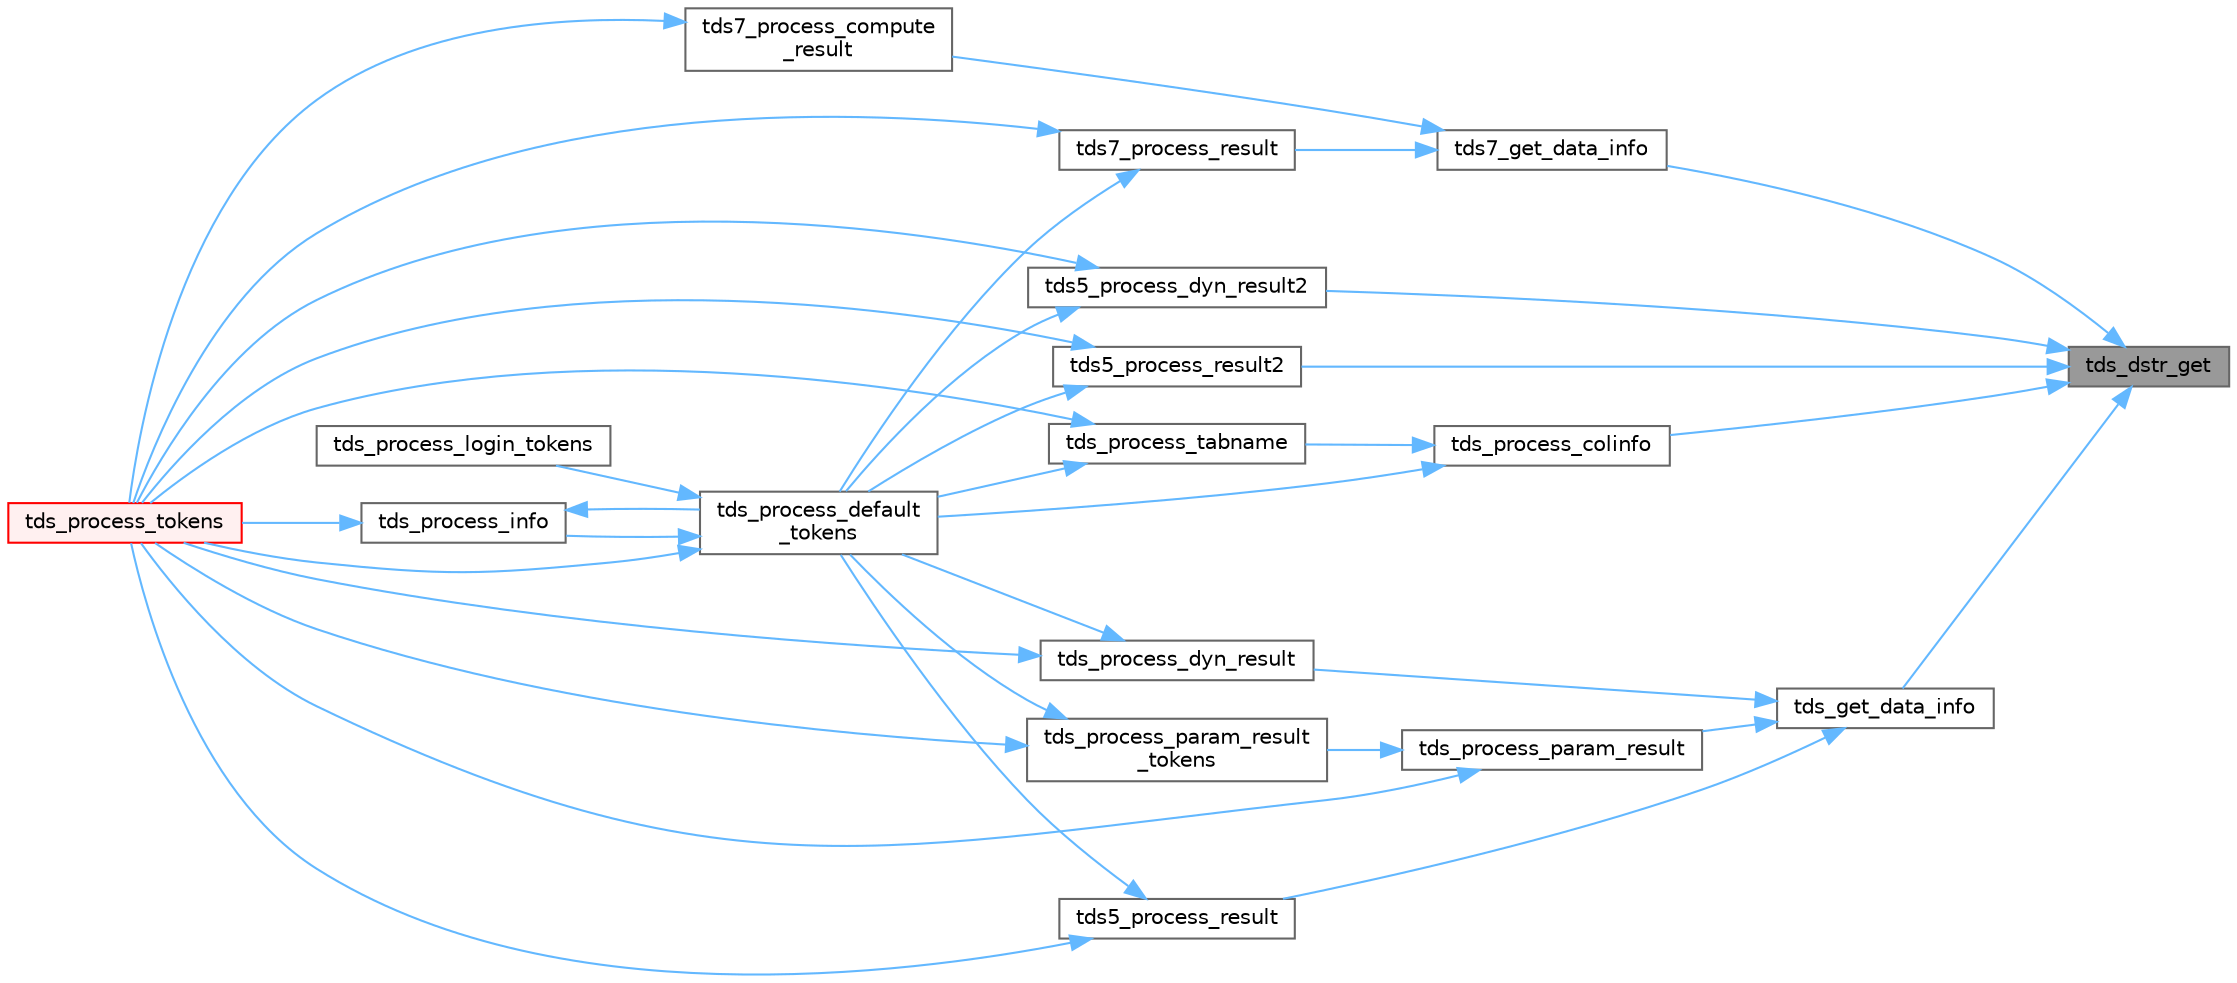 digraph "tds_dstr_get"
{
 // LATEX_PDF_SIZE
  bgcolor="transparent";
  edge [fontname=Helvetica,fontsize=10,labelfontname=Helvetica,labelfontsize=10];
  node [fontname=Helvetica,fontsize=10,shape=box,height=0.2,width=0.4];
  rankdir="RL";
  Node1 [id="Node000001",label="tds_dstr_get",height=0.2,width=0.4,color="gray40", fillcolor="grey60", style="filled", fontcolor="black",tooltip="Reads a string from wire and put in a DSTR."];
  Node1 -> Node2 [id="edge1_Node000001_Node000002",dir="back",color="steelblue1",style="solid",tooltip=" "];
  Node2 [id="Node000002",label="tds5_process_dyn_result2",height=0.2,width=0.4,color="grey40", fillcolor="white", style="filled",URL="$a00592.html#gae688b515631141acfbc41bbb91c8b921",tooltip="Process new TDS 5.0 token for describing output parameters."];
  Node2 -> Node3 [id="edge2_Node000002_Node000003",dir="back",color="steelblue1",style="solid",tooltip=" "];
  Node3 [id="Node000003",label="tds_process_default\l_tokens",height=0.2,width=0.4,color="grey40", fillcolor="white", style="filled",URL="$a00592.html#ga39453d084f3f780ac4602d4abf2839f7",tooltip="tds_process_default_tokens() is a catch all function that is called to process tokens not known to ot..."];
  Node3 -> Node4 [id="edge3_Node000003_Node000004",dir="back",color="steelblue1",style="solid",tooltip=" "];
  Node4 [id="Node000004",label="tds_process_info",height=0.2,width=0.4,color="grey40", fillcolor="white", style="filled",URL="$a00592.html#ga65a2316369529731732f200c190d05d6",tooltip="tds_process_info() is called for INFO, ERR, or EED tokens and is responsible for calling the CLI's me..."];
  Node4 -> Node3 [id="edge4_Node000004_Node000003",dir="back",color="steelblue1",style="solid",tooltip=" "];
  Node4 -> Node5 [id="edge5_Node000004_Node000005",dir="back",color="steelblue1",style="solid",tooltip=" "];
  Node5 [id="Node000005",label="tds_process_tokens",height=0.2,width=0.4,color="red", fillcolor="#FFF0F0", style="filled",URL="$a00592.html#gabfc9de1d1fe718818caf63a4be4035a6",tooltip="process all streams."];
  Node3 -> Node35 [id="edge6_Node000003_Node000035",dir="back",color="steelblue1",style="solid",tooltip=" "];
  Node35 [id="Node000035",label="tds_process_login_tokens",height=0.2,width=0.4,color="grey40", fillcolor="white", style="filled",URL="$a00592.html#ga93945b42d45ee28ae1296b35a1c1e9bb",tooltip="tds_process_login_tokens() is called after sending the login packet to the server."];
  Node3 -> Node5 [id="edge7_Node000003_Node000005",dir="back",color="steelblue1",style="solid",tooltip=" "];
  Node2 -> Node5 [id="edge8_Node000002_Node000005",dir="back",color="steelblue1",style="solid",tooltip=" "];
  Node1 -> Node36 [id="edge9_Node000001_Node000036",dir="back",color="steelblue1",style="solid",tooltip=" "];
  Node36 [id="Node000036",label="tds5_process_result2",height=0.2,width=0.4,color="grey40", fillcolor="white", style="filled",URL="$a00592.html#gabe2bdd5a41ce067cb31aef18ff81cb1c",tooltip="tds5_process_result2() is the new TDS 5.0 result set processing routine."];
  Node36 -> Node3 [id="edge10_Node000036_Node000003",dir="back",color="steelblue1",style="solid",tooltip=" "];
  Node36 -> Node5 [id="edge11_Node000036_Node000005",dir="back",color="steelblue1",style="solid",tooltip=" "];
  Node1 -> Node37 [id="edge12_Node000001_Node000037",dir="back",color="steelblue1",style="solid",tooltip=" "];
  Node37 [id="Node000037",label="tds7_get_data_info",height=0.2,width=0.4,color="grey40", fillcolor="white", style="filled",URL="$a00592.html#ga07cee55fd522cca16fb59b7a8f0b1376",tooltip="Reads data information from wire."];
  Node37 -> Node38 [id="edge13_Node000037_Node000038",dir="back",color="steelblue1",style="solid",tooltip=" "];
  Node38 [id="Node000038",label="tds7_process_compute\l_result",height=0.2,width=0.4,color="grey40", fillcolor="white", style="filled",URL="$a00592.html#ga6728e344caa20aea1def85f58dea138b",tooltip="tds7_process_compute_result() processes compute result sets for TDS 7/8."];
  Node38 -> Node5 [id="edge14_Node000038_Node000005",dir="back",color="steelblue1",style="solid",tooltip=" "];
  Node37 -> Node39 [id="edge15_Node000037_Node000039",dir="back",color="steelblue1",style="solid",tooltip=" "];
  Node39 [id="Node000039",label="tds7_process_result",height=0.2,width=0.4,color="grey40", fillcolor="white", style="filled",URL="$a00592.html#gaca56fc22d65a24a96d1bef310ade73aa",tooltip="tds7_process_result() is the TDS 7.0 result set processing routine."];
  Node39 -> Node3 [id="edge16_Node000039_Node000003",dir="back",color="steelblue1",style="solid",tooltip=" "];
  Node39 -> Node5 [id="edge17_Node000039_Node000005",dir="back",color="steelblue1",style="solid",tooltip=" "];
  Node1 -> Node40 [id="edge18_Node000001_Node000040",dir="back",color="steelblue1",style="solid",tooltip=" "];
  Node40 [id="Node000040",label="tds_get_data_info",height=0.2,width=0.4,color="grey40", fillcolor="white", style="filled",URL="$a00592.html#gad9b6b86f48be077fb44ac603845a0c27",tooltip="Reads data metadata from wire."];
  Node40 -> Node41 [id="edge19_Node000040_Node000041",dir="back",color="steelblue1",style="solid",tooltip=" "];
  Node41 [id="Node000041",label="tds5_process_result",height=0.2,width=0.4,color="grey40", fillcolor="white", style="filled",URL="$a00592.html#ga547b2f48659f77a69aa802d861ac827d",tooltip="tds5_process_result() is the TDS 5.0 result set processing routine."];
  Node41 -> Node3 [id="edge20_Node000041_Node000003",dir="back",color="steelblue1",style="solid",tooltip=" "];
  Node41 -> Node5 [id="edge21_Node000041_Node000005",dir="back",color="steelblue1",style="solid",tooltip=" "];
  Node40 -> Node42 [id="edge22_Node000040_Node000042",dir="back",color="steelblue1",style="solid",tooltip=" "];
  Node42 [id="Node000042",label="tds_process_dyn_result",height=0.2,width=0.4,color="grey40", fillcolor="white", style="filled",URL="$a00592.html#ga416cf119c1d4a0fca27dc5b50c261358",tooltip="Process results from dynamic."];
  Node42 -> Node3 [id="edge23_Node000042_Node000003",dir="back",color="steelblue1",style="solid",tooltip=" "];
  Node42 -> Node5 [id="edge24_Node000042_Node000005",dir="back",color="steelblue1",style="solid",tooltip=" "];
  Node40 -> Node43 [id="edge25_Node000040_Node000043",dir="back",color="steelblue1",style="solid",tooltip=" "];
  Node43 [id="Node000043",label="tds_process_param_result",height=0.2,width=0.4,color="grey40", fillcolor="white", style="filled",URL="$a00592.html#gacb3354443bcefe7a500a500a4904cc05",tooltip="process output parameters of a stored procedure."];
  Node43 -> Node44 [id="edge26_Node000043_Node000044",dir="back",color="steelblue1",style="solid",tooltip=" "];
  Node44 [id="Node000044",label="tds_process_param_result\l_tokens",height=0.2,width=0.4,color="grey40", fillcolor="white", style="filled",URL="$a00592.html#ga9fdef8228d29cab7fa9098f07fa73fba",tooltip="Process parameters from networks."];
  Node44 -> Node3 [id="edge27_Node000044_Node000003",dir="back",color="steelblue1",style="solid",tooltip=" "];
  Node44 -> Node5 [id="edge28_Node000044_Node000005",dir="back",color="steelblue1",style="solid",tooltip=" "];
  Node43 -> Node5 [id="edge29_Node000043_Node000005",dir="back",color="steelblue1",style="solid",tooltip=" "];
  Node1 -> Node45 [id="edge30_Node000001_Node000045",dir="back",color="steelblue1",style="solid",tooltip=" "];
  Node45 [id="Node000045",label="tds_process_colinfo",height=0.2,width=0.4,color="grey40", fillcolor="white", style="filled",URL="$a00592.html#ga22c7f413d43fc0d511e122a3de389166",tooltip="Reads column information."];
  Node45 -> Node3 [id="edge31_Node000045_Node000003",dir="back",color="steelblue1",style="solid",tooltip=" "];
  Node45 -> Node46 [id="edge32_Node000045_Node000046",dir="back",color="steelblue1",style="solid",tooltip=" "];
  Node46 [id="Node000046",label="tds_process_tabname",height=0.2,width=0.4,color="grey40", fillcolor="white", style="filled",URL="$a00592.html#gaeec59bca9bd0c5388e245f0d19d9c81a",tooltip="Process list of table from network."];
  Node46 -> Node3 [id="edge33_Node000046_Node000003",dir="back",color="steelblue1",style="solid",tooltip=" "];
  Node46 -> Node5 [id="edge34_Node000046_Node000005",dir="back",color="steelblue1",style="solid",tooltip=" "];
}
